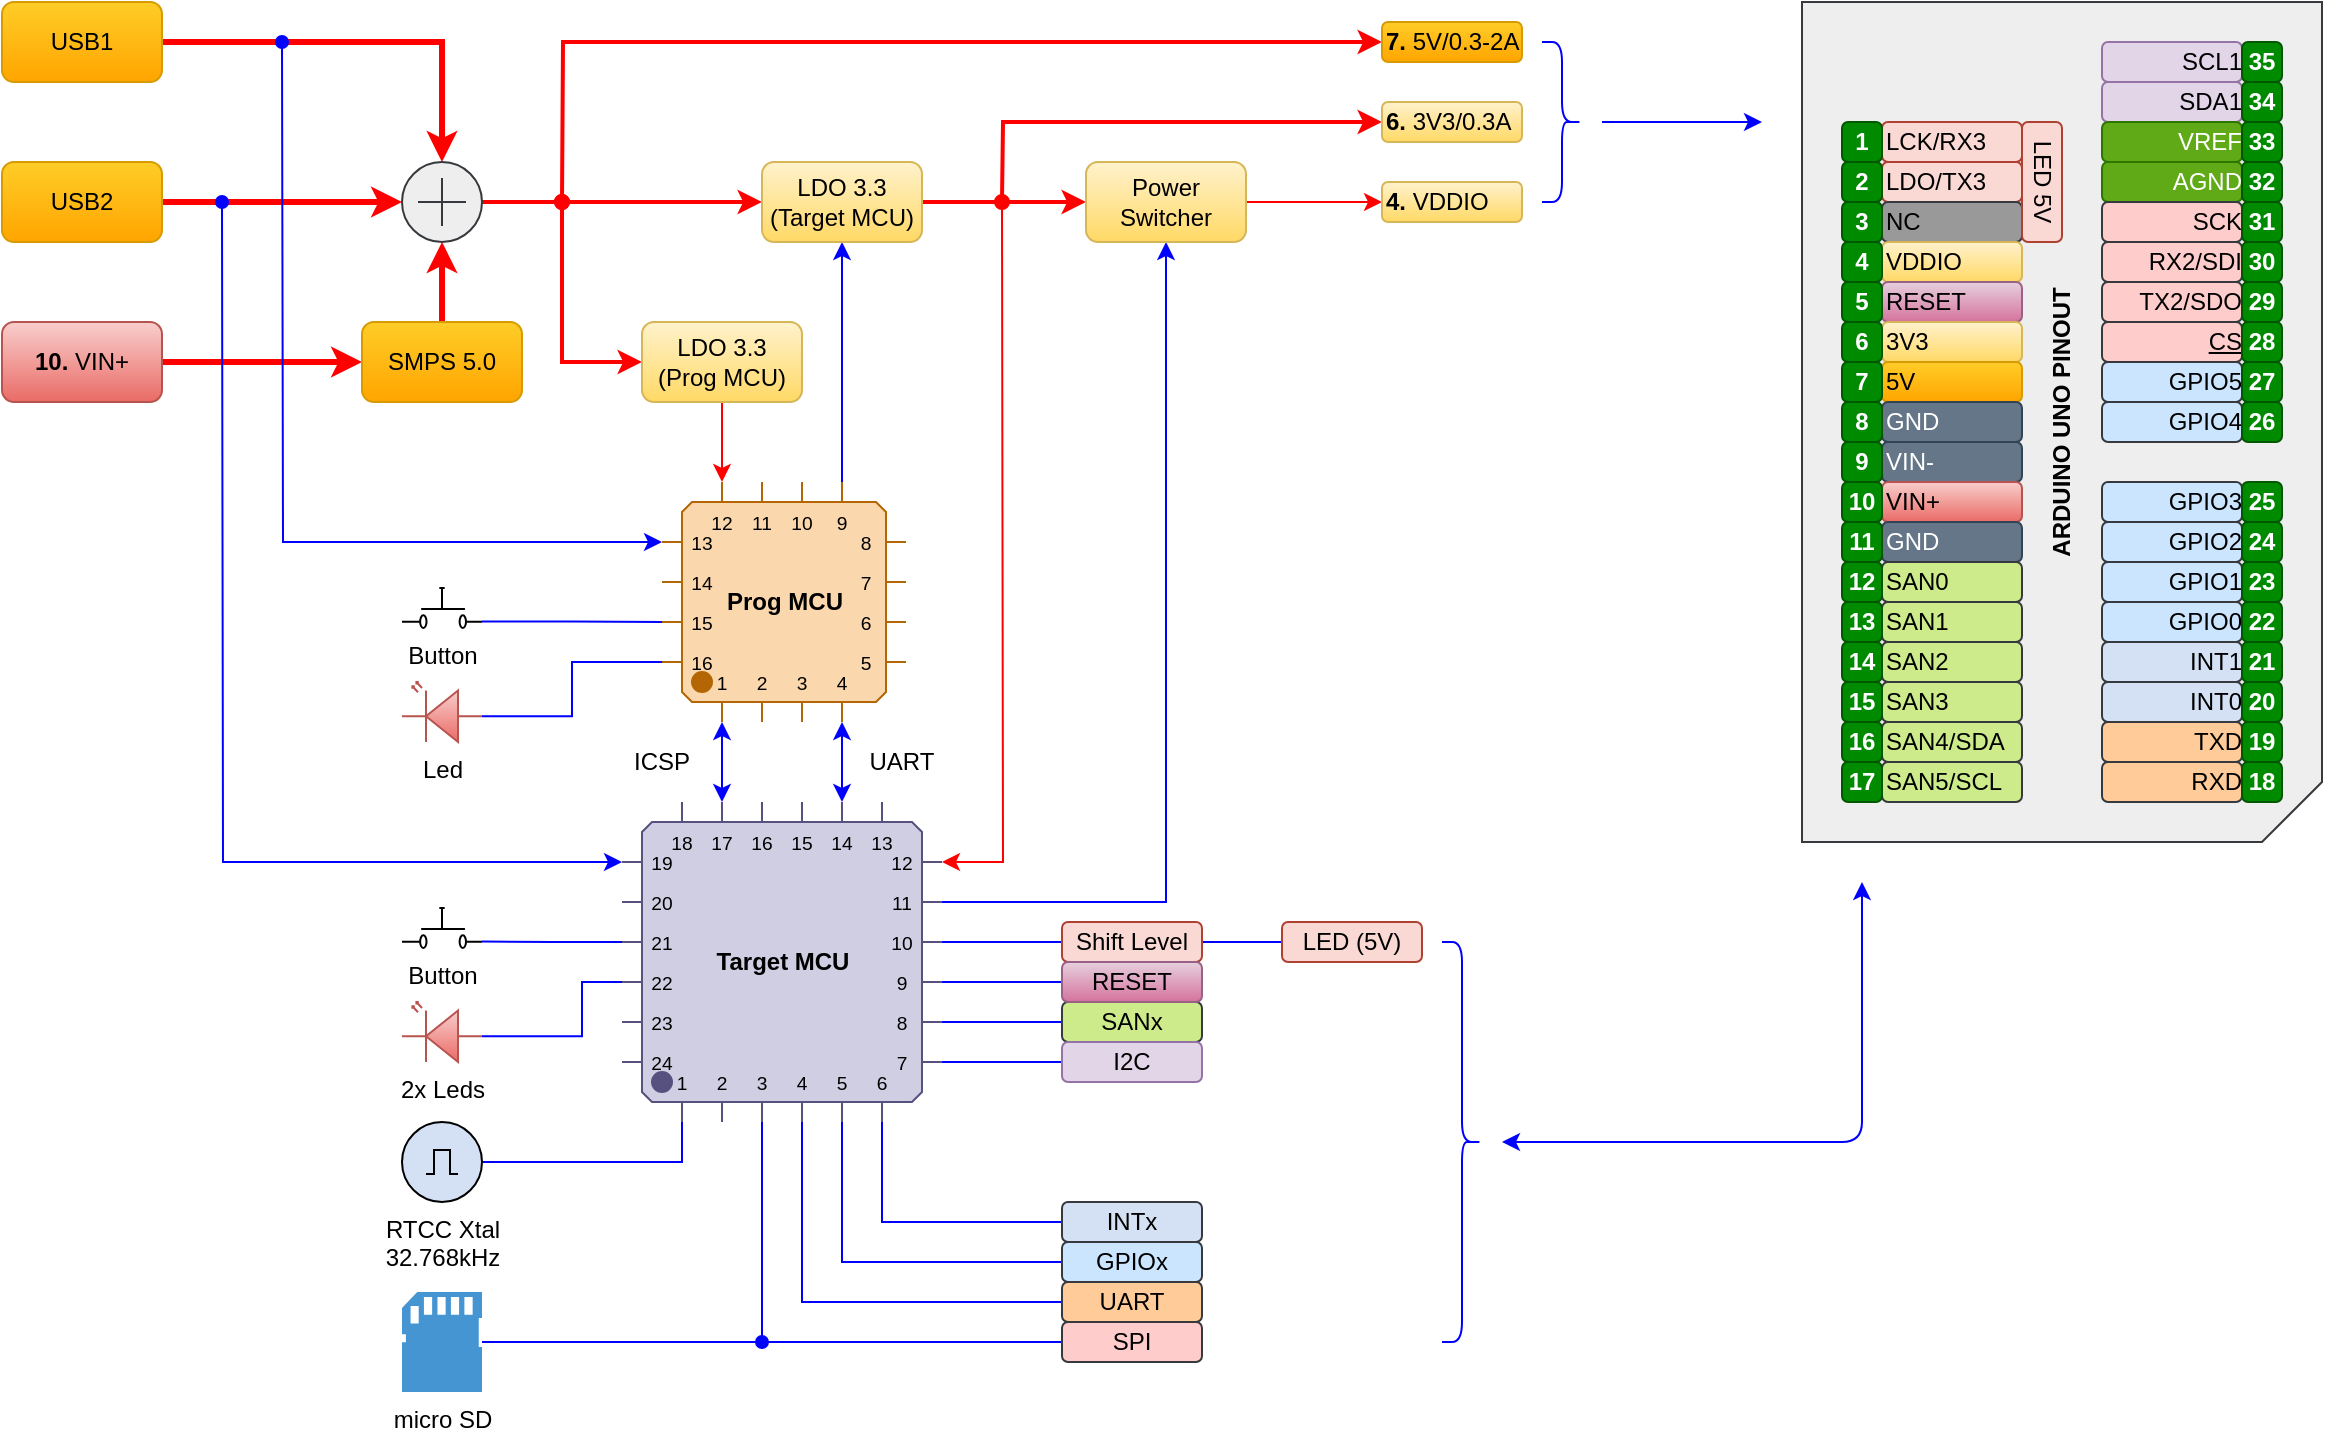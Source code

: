 <mxfile version="14.6.13" type="device" pages="2"><diagram id="2Iv0Z2EH9OQId20Z0M9B" name="Diagram"><mxGraphModel dx="723" dy="458" grid="1" gridSize="10" guides="1" tooltips="1" connect="1" arrows="1" fold="1" page="1" pageScale="1" pageWidth="1169" pageHeight="827" math="0" shadow="0"><root><mxCell id="0"/><mxCell id="1" parent="0"/><mxCell id="NJ8qj5xigcKMYRy7CbE7-6" style="edgeStyle=orthogonalEdgeStyle;rounded=0;orthogonalLoop=1;jettySize=auto;html=1;entryX=0.5;entryY=0;entryDx=0;entryDy=0;entryPerimeter=0;fontColor=#FF0000;strokeColor=#FF0000;strokeWidth=3;" parent="1" source="NJ8qj5xigcKMYRy7CbE7-1" target="NJ8qj5xigcKMYRy7CbE7-5" edge="1"><mxGeometry relative="1" as="geometry"/></mxCell><mxCell id="NJ8qj5xigcKMYRy7CbE7-1" value="USB1" style="rounded=1;whiteSpace=wrap;html=1;fillColor=#ffcd28;strokeColor=#d79b00;gradientColor=#ffa500;" parent="1" vertex="1"><mxGeometry y="40" width="80" height="40" as="geometry"/></mxCell><mxCell id="NJ8qj5xigcKMYRy7CbE7-7" style="edgeStyle=orthogonalEdgeStyle;rounded=0;orthogonalLoop=1;jettySize=auto;html=1;entryX=0;entryY=0.5;entryDx=0;entryDy=0;entryPerimeter=0;strokeWidth=3;strokeColor=#FF0000;" parent="1" source="NJ8qj5xigcKMYRy7CbE7-2" target="NJ8qj5xigcKMYRy7CbE7-5" edge="1"><mxGeometry relative="1" as="geometry"/></mxCell><mxCell id="NJ8qj5xigcKMYRy7CbE7-2" value="USB2" style="rounded=1;whiteSpace=wrap;html=1;fillColor=#ffcd28;strokeColor=#d79b00;gradientColor=#ffa500;" parent="1" vertex="1"><mxGeometry y="120" width="80" height="40" as="geometry"/></mxCell><mxCell id="JZY8hKUl0VusrSIpTZLj-40" style="edgeStyle=orthogonalEdgeStyle;rounded=0;orthogonalLoop=1;jettySize=auto;html=1;entryX=0;entryY=0.5;entryDx=0;entryDy=0;fontColor=#000000;strokeWidth=3;strokeColor=#FF0000;" parent="1" source="NJ8qj5xigcKMYRy7CbE7-4" target="JZY8hKUl0VusrSIpTZLj-39" edge="1"><mxGeometry relative="1" as="geometry"/></mxCell><mxCell id="NJ8qj5xigcKMYRy7CbE7-4" value="&lt;b&gt;10. &lt;/b&gt;VIN+" style="rounded=1;whiteSpace=wrap;html=1;fillColor=#f8cecc;strokeColor=#b85450;gradientColor=#ea6b66;" parent="1" vertex="1"><mxGeometry y="200" width="80" height="40" as="geometry"/></mxCell><mxCell id="NJ8qj5xigcKMYRy7CbE7-10" style="edgeStyle=orthogonalEdgeStyle;rounded=0;orthogonalLoop=1;jettySize=auto;html=1;entryX=0;entryY=0.5;entryDx=0;entryDy=0;strokeWidth=2;strokeColor=#FF0000;" parent="1" source="NJ8qj5xigcKMYRy7CbE7-5" target="NJ8qj5xigcKMYRy7CbE7-9" edge="1"><mxGeometry relative="1" as="geometry"/></mxCell><mxCell id="NJ8qj5xigcKMYRy7CbE7-5" value="" style="verticalLabelPosition=bottom;shadow=0;dashed=0;align=center;html=1;verticalAlign=top;shape=mxgraph.electrical.abstract.summation_point;fillColor=#eeeeee;strokeColor=#36393d;" parent="1" vertex="1"><mxGeometry x="200" y="120" width="40" height="40" as="geometry"/></mxCell><mxCell id="JZY8hKUl0VusrSIpTZLj-52" style="edgeStyle=orthogonalEdgeStyle;rounded=0;orthogonalLoop=1;jettySize=auto;html=1;entryX=0;entryY=0;entryDx=30;entryDy=0;entryPerimeter=0;fontColor=#000000;startArrow=none;startFill=0;endArrow=classic;endFill=1;strokeColor=#FF0000;strokeWidth=1;" parent="1" source="NJ8qj5xigcKMYRy7CbE7-9" target="NJ8qj5xigcKMYRy7CbE7-17" edge="1"><mxGeometry relative="1" as="geometry"/></mxCell><mxCell id="NJ8qj5xigcKMYRy7CbE7-9" value="LDO 3.3&lt;br&gt;(Prog MCU)" style="rounded=1;whiteSpace=wrap;html=1;fillColor=#fff2cc;strokeColor=#d6b656;gradientColor=#ffd966;" parent="1" vertex="1"><mxGeometry x="320" y="200" width="80" height="40" as="geometry"/></mxCell><mxCell id="JZY8hKUl0VusrSIpTZLj-53" style="edgeStyle=orthogonalEdgeStyle;rounded=0;orthogonalLoop=1;jettySize=auto;html=1;exitX=0;exitY=0;exitDx=90;exitDy=0;exitPerimeter=0;entryX=0.5;entryY=1;entryDx=0;entryDy=0;fontColor=#000000;startArrow=none;startFill=0;endArrow=classic;endFill=1;strokeWidth=1;strokeColor=#0000FF;" parent="1" source="NJ8qj5xigcKMYRy7CbE7-17" target="JZY8hKUl0VusrSIpTZLj-42" edge="1"><mxGeometry relative="1" as="geometry"/></mxCell><mxCell id="JZY8hKUl0VusrSIpTZLj-55" style="edgeStyle=orthogonalEdgeStyle;rounded=0;orthogonalLoop=1;jettySize=auto;html=1;exitX=0;exitY=0;exitDx=0;exitDy=30;exitPerimeter=0;fontColor=#000000;startArrow=classic;startFill=1;endArrow=oval;endFill=1;strokeWidth=1;strokeColor=#0000FF;" parent="1" source="NJ8qj5xigcKMYRy7CbE7-17" edge="1"><mxGeometry relative="1" as="geometry"><mxPoint x="140" y="60" as="targetPoint"/></mxGeometry></mxCell><mxCell id="NJ8qj5xigcKMYRy7CbE7-17" value="Prog MCU" style="shadow=0;dashed=0;align=center;html=1;strokeWidth=1;shape=mxgraph.electrical.logic_gates.qfp_ic;labelNames=a,b,c,d,e,f,g,h,i,j,k,l,m,n,o,p,q,r,s,t,u,v,w,x,y,z,a1,b1,c1,d1,e1,f1,g1,h1,i1,j1,k1,l1,m1,n1;fillColor=#fad7ac;strokeColor=#b46504;fontStyle=1" parent="1" vertex="1"><mxGeometry x="330" y="280" width="122" height="120" as="geometry"/></mxCell><mxCell id="JZY8hKUl0VusrSIpTZLj-56" style="edgeStyle=orthogonalEdgeStyle;rounded=0;orthogonalLoop=1;jettySize=auto;html=1;exitX=0;exitY=0;exitDx=0;exitDy=30;exitPerimeter=0;fontColor=#000000;startArrow=classic;startFill=1;endArrow=oval;endFill=1;strokeWidth=1;strokeColor=#0000FF;" parent="1" source="NJ8qj5xigcKMYRy7CbE7-18" edge="1"><mxGeometry relative="1" as="geometry"><mxPoint x="110" y="140" as="targetPoint"/></mxGeometry></mxCell><mxCell id="JZY8hKUl0VusrSIpTZLj-58" style="edgeStyle=orthogonalEdgeStyle;rounded=0;orthogonalLoop=1;jettySize=auto;html=1;exitX=0;exitY=0;exitDx=50;exitDy=0;exitPerimeter=0;entryX=0;entryY=1;entryDx=30;entryDy=0;entryPerimeter=0;fontColor=#000000;startArrow=classic;startFill=1;endArrow=classic;endFill=1;strokeWidth=1;strokeColor=#0000FF;" parent="1" source="NJ8qj5xigcKMYRy7CbE7-18" target="NJ8qj5xigcKMYRy7CbE7-17" edge="1"><mxGeometry relative="1" as="geometry"/></mxCell><mxCell id="JZY8hKUl0VusrSIpTZLj-59" style="edgeStyle=orthogonalEdgeStyle;rounded=0;orthogonalLoop=1;jettySize=auto;html=1;exitX=0;exitY=0;exitDx=110;exitDy=0;exitPerimeter=0;entryX=0;entryY=1;entryDx=90;entryDy=0;entryPerimeter=0;fontColor=#000000;startArrow=classic;startFill=1;endArrow=classic;endFill=1;strokeWidth=1;strokeColor=#0000FF;" parent="1" source="NJ8qj5xigcKMYRy7CbE7-18" target="NJ8qj5xigcKMYRy7CbE7-17" edge="1"><mxGeometry relative="1" as="geometry"/></mxCell><mxCell id="JZY8hKUl0VusrSIpTZLj-62" style="edgeStyle=orthogonalEdgeStyle;rounded=0;orthogonalLoop=1;jettySize=auto;html=1;exitX=1;exitY=0;exitDx=0;exitDy=30;exitPerimeter=0;fontColor=#000000;startArrow=classic;startFill=1;endArrow=none;endFill=0;strokeWidth=1;strokeColor=#FF0000;" parent="1" source="NJ8qj5xigcKMYRy7CbE7-18" edge="1"><mxGeometry relative="1" as="geometry"><mxPoint x="500" y="141.429" as="targetPoint"/></mxGeometry></mxCell><mxCell id="JZY8hKUl0VusrSIpTZLj-63" style="edgeStyle=orthogonalEdgeStyle;rounded=0;orthogonalLoop=1;jettySize=auto;html=1;exitX=1;exitY=0;exitDx=0;exitDy=50;exitPerimeter=0;entryX=0.5;entryY=1;entryDx=0;entryDy=0;fontColor=#000000;startArrow=none;startFill=0;endArrow=classic;endFill=1;strokeWidth=1;strokeColor=#0000FF;" parent="1" source="NJ8qj5xigcKMYRy7CbE7-18" target="JZY8hKUl0VusrSIpTZLj-44" edge="1"><mxGeometry relative="1" as="geometry"/></mxCell><mxCell id="JZY8hKUl0VusrSIpTZLj-70" style="edgeStyle=orthogonalEdgeStyle;rounded=0;orthogonalLoop=1;jettySize=auto;html=1;exitX=0;exitY=0;exitDx=0;exitDy=90;exitPerimeter=0;entryX=0;entryY=0.57;entryDx=0;entryDy=0;entryPerimeter=0;fontColor=#000000;startArrow=none;startFill=0;endArrow=none;endFill=0;strokeColor=#0000FF;strokeWidth=1;" parent="1" source="NJ8qj5xigcKMYRy7CbE7-18" target="JZY8hKUl0VusrSIpTZLj-68" edge="1"><mxGeometry relative="1" as="geometry"><Array as="points"><mxPoint x="290" y="530"/><mxPoint x="290" y="557"/></Array></mxGeometry></mxCell><mxCell id="JZY8hKUl0VusrSIpTZLj-71" style="edgeStyle=orthogonalEdgeStyle;rounded=0;orthogonalLoop=1;jettySize=auto;html=1;exitX=0;exitY=0;exitDx=0;exitDy=70;exitPerimeter=0;entryX=1;entryY=0.84;entryDx=0;entryDy=0;entryPerimeter=0;fontColor=#000000;startArrow=none;startFill=0;endArrow=none;endFill=0;strokeColor=#0000FF;strokeWidth=1;" parent="1" source="NJ8qj5xigcKMYRy7CbE7-18" target="JZY8hKUl0VusrSIpTZLj-67" edge="1"><mxGeometry relative="1" as="geometry"/></mxCell><mxCell id="JZY8hKUl0VusrSIpTZLj-76" style="edgeStyle=orthogonalEdgeStyle;rounded=0;orthogonalLoop=1;jettySize=auto;html=1;exitX=0;exitY=1;exitDx=30;exitDy=0;exitPerimeter=0;entryX=1;entryY=0.5;entryDx=0;entryDy=0;entryPerimeter=0;fontSize=12;fontColor=#000000;startArrow=none;startFill=0;endArrow=none;endFill=0;strokeColor=#0000FF;strokeWidth=1;" parent="1" source="NJ8qj5xigcKMYRy7CbE7-18" target="JZY8hKUl0VusrSIpTZLj-75" edge="1"><mxGeometry relative="1" as="geometry"/></mxCell><mxCell id="JZY8hKUl0VusrSIpTZLj-89" style="edgeStyle=orthogonalEdgeStyle;rounded=0;orthogonalLoop=1;jettySize=auto;html=1;exitX=1;exitY=0;exitDx=0;exitDy=70;exitPerimeter=0;entryX=0;entryY=0.5;entryDx=0;entryDy=0;fontSize=12;fontColor=#000000;startArrow=none;startFill=0;endArrow=none;endFill=0;strokeColor=#0000FF;strokeWidth=1;" parent="1" source="NJ8qj5xigcKMYRy7CbE7-18" target="JZY8hKUl0VusrSIpTZLj-81" edge="1"><mxGeometry relative="1" as="geometry"/></mxCell><mxCell id="JZY8hKUl0VusrSIpTZLj-90" style="edgeStyle=orthogonalEdgeStyle;rounded=0;orthogonalLoop=1;jettySize=auto;html=1;exitX=1;exitY=0;exitDx=0;exitDy=90;exitPerimeter=0;entryX=0;entryY=0.5;entryDx=0;entryDy=0;fontSize=12;fontColor=#000000;startArrow=none;startFill=0;endArrow=none;endFill=0;strokeColor=#0000FF;strokeWidth=1;" parent="1" source="NJ8qj5xigcKMYRy7CbE7-18" target="JZY8hKUl0VusrSIpTZLj-82" edge="1"><mxGeometry relative="1" as="geometry"/></mxCell><mxCell id="JZY8hKUl0VusrSIpTZLj-91" style="edgeStyle=orthogonalEdgeStyle;rounded=0;orthogonalLoop=1;jettySize=auto;html=1;exitX=1;exitY=0;exitDx=0;exitDy=110;exitPerimeter=0;entryX=0;entryY=0.5;entryDx=0;entryDy=0;fontSize=12;fontColor=#000000;startArrow=none;startFill=0;endArrow=none;endFill=0;strokeColor=#0000FF;strokeWidth=1;" parent="1" source="NJ8qj5xigcKMYRy7CbE7-18" target="JZY8hKUl0VusrSIpTZLj-78" edge="1"><mxGeometry relative="1" as="geometry"/></mxCell><mxCell id="JZY8hKUl0VusrSIpTZLj-92" style="edgeStyle=orthogonalEdgeStyle;rounded=0;orthogonalLoop=1;jettySize=auto;html=1;exitX=1;exitY=0;exitDx=0;exitDy=130;exitPerimeter=0;entryX=0;entryY=0.5;entryDx=0;entryDy=0;fontSize=12;fontColor=#000000;startArrow=none;startFill=0;endArrow=none;endFill=0;strokeColor=#0000FF;strokeWidth=1;" parent="1" source="NJ8qj5xigcKMYRy7CbE7-18" target="JZY8hKUl0VusrSIpTZLj-86" edge="1"><mxGeometry relative="1" as="geometry"/></mxCell><mxCell id="JZY8hKUl0VusrSIpTZLj-94" style="edgeStyle=orthogonalEdgeStyle;rounded=0;orthogonalLoop=1;jettySize=auto;html=1;exitX=0;exitY=1;exitDx=110;exitDy=0;exitPerimeter=0;entryX=0;entryY=0.5;entryDx=0;entryDy=0;fontSize=12;fontColor=#000000;startArrow=none;startFill=0;endArrow=none;endFill=0;strokeColor=#0000FF;strokeWidth=1;" parent="1" source="NJ8qj5xigcKMYRy7CbE7-18" target="JZY8hKUl0VusrSIpTZLj-83" edge="1"><mxGeometry relative="1" as="geometry"/></mxCell><mxCell id="JZY8hKUl0VusrSIpTZLj-95" style="edgeStyle=orthogonalEdgeStyle;rounded=0;orthogonalLoop=1;jettySize=auto;html=1;exitX=0;exitY=1;exitDx=90;exitDy=0;exitPerimeter=0;entryX=0;entryY=0.5;entryDx=0;entryDy=0;fontSize=12;fontColor=#000000;startArrow=none;startFill=0;endArrow=none;endFill=0;strokeColor=#0000FF;strokeWidth=1;" parent="1" source="NJ8qj5xigcKMYRy7CbE7-18" target="JZY8hKUl0VusrSIpTZLj-85" edge="1"><mxGeometry relative="1" as="geometry"/></mxCell><mxCell id="JZY8hKUl0VusrSIpTZLj-101" style="edgeStyle=orthogonalEdgeStyle;rounded=0;orthogonalLoop=1;jettySize=auto;html=1;exitX=0;exitY=1;exitDx=130;exitDy=0;exitPerimeter=0;entryX=0;entryY=0.5;entryDx=0;entryDy=0;fontSize=12;fontColor=#000000;startArrow=none;startFill=0;endArrow=none;endFill=0;strokeColor=#0000FF;strokeWidth=1;" parent="1" source="NJ8qj5xigcKMYRy7CbE7-18" target="JZY8hKUl0VusrSIpTZLj-84" edge="1"><mxGeometry relative="1" as="geometry"/></mxCell><mxCell id="NJ8qj5xigcKMYRy7CbE7-18" value="Target MCU" style="shadow=0;dashed=0;align=center;html=1;strokeWidth=1;shape=mxgraph.electrical.logic_gates.qfp_ic;labelNames=a,b,c,d,e,f,g,h,i,j,k,l,m,n,o,p,q,r,s,t,u,v,w,x,y,z,a1,b1,c1,d1,e1,f1,g1,h1,i1,j1,k1,l1,m1,n1;fillColor=#d0cee2;strokeColor=#56517e;fontStyle=1" parent="1" vertex="1"><mxGeometry x="310" y="440" width="160" height="160" as="geometry"/></mxCell><mxCell id="JZY8hKUl0VusrSIpTZLj-65" style="edgeStyle=orthogonalEdgeStyle;rounded=0;orthogonalLoop=1;jettySize=auto;html=1;exitX=1;exitY=0.84;exitDx=0;exitDy=0;exitPerimeter=0;entryX=0;entryY=0;entryDx=0;entryDy=70;entryPerimeter=0;fontColor=#000000;startArrow=none;startFill=0;endArrow=none;endFill=0;strokeWidth=1;strokeColor=#0000FF;" parent="1" source="NJ8qj5xigcKMYRy7CbE7-30" target="NJ8qj5xigcKMYRy7CbE7-17" edge="1"><mxGeometry relative="1" as="geometry"/></mxCell><mxCell id="NJ8qj5xigcKMYRy7CbE7-30" value="Button" style="pointerEvents=1;verticalLabelPosition=bottom;shadow=0;dashed=0;align=center;html=1;verticalAlign=top;shape=mxgraph.electrical.electro-mechanical.push_switch_no;" parent="1" vertex="1"><mxGeometry x="200" y="333" width="40" height="20" as="geometry"/></mxCell><mxCell id="JZY8hKUl0VusrSIpTZLj-66" style="edgeStyle=orthogonalEdgeStyle;rounded=0;orthogonalLoop=1;jettySize=auto;html=1;exitX=0;exitY=0.57;exitDx=0;exitDy=0;exitPerimeter=0;entryX=0;entryY=0;entryDx=0;entryDy=90;entryPerimeter=0;fontColor=#000000;startArrow=none;startFill=0;endArrow=none;endFill=0;strokeColor=#0000FF;strokeWidth=1;" parent="1" source="NJ8qj5xigcKMYRy7CbE7-32" target="NJ8qj5xigcKMYRy7CbE7-17" edge="1"><mxGeometry relative="1" as="geometry"/></mxCell><mxCell id="NJ8qj5xigcKMYRy7CbE7-32" value="Led" style="verticalLabelPosition=bottom;shadow=0;dashed=0;align=center;html=1;verticalAlign=top;shape=mxgraph.electrical.opto_electronics.led_2;pointerEvents=1;gradientColor=#ea6b66;fillColor=#f8cecc;strokeColor=#b85450;flipH=1;" parent="1" vertex="1"><mxGeometry x="200" y="380" width="40" height="30" as="geometry"/></mxCell><mxCell id="JZY8hKUl0VusrSIpTZLj-77" style="edgeStyle=orthogonalEdgeStyle;rounded=0;orthogonalLoop=1;jettySize=auto;html=1;fontSize=12;fontColor=#000000;startArrow=none;startFill=0;endArrow=oval;endFill=1;strokeColor=#0000FF;strokeWidth=1;" parent="1" source="JZY8hKUl0VusrSIpTZLj-1" edge="1"><mxGeometry relative="1" as="geometry"><mxPoint x="380" y="710" as="targetPoint"/></mxGeometry></mxCell><mxCell id="JZY8hKUl0VusrSIpTZLj-1" value="micro SD" style="pointerEvents=1;shadow=0;dashed=0;html=1;strokeColor=none;fillColor=#4495D1;labelPosition=center;verticalLabelPosition=bottom;verticalAlign=top;align=center;outlineConnect=0;shape=mxgraph.veeam.sd_card;" parent="1" vertex="1"><mxGeometry x="200" y="685" width="40" height="50" as="geometry"/></mxCell><mxCell id="JZY8hKUl0VusrSIpTZLj-41" style="edgeStyle=orthogonalEdgeStyle;rounded=0;orthogonalLoop=1;jettySize=auto;html=1;entryX=0.5;entryY=1;entryDx=0;entryDy=0;entryPerimeter=0;fontColor=#000000;strokeWidth=3;strokeColor=#FF0000;" parent="1" source="JZY8hKUl0VusrSIpTZLj-39" target="NJ8qj5xigcKMYRy7CbE7-5" edge="1"><mxGeometry relative="1" as="geometry"/></mxCell><mxCell id="JZY8hKUl0VusrSIpTZLj-39" value="SMPS 5.0" style="rounded=1;whiteSpace=wrap;html=1;fillColor=#ffcd28;strokeColor=#d79b00;gradientColor=#ffa500;" parent="1" vertex="1"><mxGeometry x="180" y="200" width="80" height="40" as="geometry"/></mxCell><mxCell id="JZY8hKUl0VusrSIpTZLj-43" style="edgeStyle=orthogonalEdgeStyle;rounded=0;orthogonalLoop=1;jettySize=auto;html=1;fontColor=#000000;startArrow=oval;startFill=1;strokeWidth=2;strokeColor=#FF0000;" parent="1" target="JZY8hKUl0VusrSIpTZLj-42" edge="1"><mxGeometry relative="1" as="geometry"><mxPoint x="280" y="140" as="sourcePoint"/><Array as="points"><mxPoint x="280" y="140"/></Array></mxGeometry></mxCell><mxCell id="JZY8hKUl0VusrSIpTZLj-45" style="edgeStyle=orthogonalEdgeStyle;rounded=0;orthogonalLoop=1;jettySize=auto;html=1;entryX=0;entryY=0.5;entryDx=0;entryDy=0;fontColor=#000000;strokeWidth=2;strokeColor=#FF0000;" parent="1" source="JZY8hKUl0VusrSIpTZLj-42" target="JZY8hKUl0VusrSIpTZLj-44" edge="1"><mxGeometry relative="1" as="geometry"/></mxCell><mxCell id="JZY8hKUl0VusrSIpTZLj-42" value="LDO 3.3&lt;br&gt;(Target MCU)" style="rounded=1;whiteSpace=wrap;html=1;fillColor=#fff2cc;strokeColor=#d6b656;gradientColor=#ffd966;" parent="1" vertex="1"><mxGeometry x="380" y="120" width="80" height="40" as="geometry"/></mxCell><mxCell id="JZY8hKUl0VusrSIpTZLj-47" style="edgeStyle=orthogonalEdgeStyle;rounded=0;orthogonalLoop=1;jettySize=auto;html=1;entryX=0;entryY=0.5;entryDx=0;entryDy=0;fontColor=#000000;strokeColor=#FF0000;" parent="1" source="JZY8hKUl0VusrSIpTZLj-44" target="JZY8hKUl0VusrSIpTZLj-46" edge="1"><mxGeometry relative="1" as="geometry"/></mxCell><mxCell id="JZY8hKUl0VusrSIpTZLj-44" value="Power&lt;br&gt;Switcher" style="rounded=1;whiteSpace=wrap;html=1;fillColor=#fff2cc;strokeColor=#d6b656;gradientColor=#ffd966;" parent="1" vertex="1"><mxGeometry x="542" y="120" width="80" height="40" as="geometry"/></mxCell><mxCell id="JZY8hKUl0VusrSIpTZLj-46" value="&lt;b&gt;4. &lt;/b&gt;VDDIO" style="rounded=1;whiteSpace=wrap;html=1;textDirection=ltr;align=left;fillColor=#fff2cc;strokeColor=#d6b656;gradientColor=#ffd966;" parent="1" vertex="1"><mxGeometry x="690" y="130" width="70" height="20" as="geometry"/></mxCell><mxCell id="JZY8hKUl0VusrSIpTZLj-49" style="edgeStyle=orthogonalEdgeStyle;rounded=0;orthogonalLoop=1;jettySize=auto;html=1;fontColor=#000000;endArrow=oval;endFill=1;startArrow=classic;startFill=1;strokeWidth=2;strokeColor=#FF0000;" parent="1" source="JZY8hKUl0VusrSIpTZLj-48" edge="1"><mxGeometry relative="1" as="geometry"><mxPoint x="500" y="140" as="targetPoint"/></mxGeometry></mxCell><mxCell id="JZY8hKUl0VusrSIpTZLj-48" value="&lt;b&gt;6. &lt;/b&gt;3V3/0.3A" style="rounded=1;whiteSpace=wrap;html=1;textDirection=ltr;align=left;fillColor=#fff2cc;strokeColor=#d6b656;gradientColor=#ffd966;" parent="1" vertex="1"><mxGeometry x="690" y="90" width="70" height="20" as="geometry"/></mxCell><mxCell id="JZY8hKUl0VusrSIpTZLj-51" style="edgeStyle=orthogonalEdgeStyle;rounded=0;orthogonalLoop=1;jettySize=auto;html=1;fontColor=#000000;endArrow=oval;endFill=1;startArrow=classic;startFill=1;strokeWidth=2;strokeColor=#FF0000;" parent="1" source="JZY8hKUl0VusrSIpTZLj-50" edge="1"><mxGeometry relative="1" as="geometry"><mxPoint x="280" y="140" as="targetPoint"/></mxGeometry></mxCell><mxCell id="JZY8hKUl0VusrSIpTZLj-50" value="&lt;b&gt;7. &lt;/b&gt;5V/0.3-2A" style="rounded=1;whiteSpace=wrap;html=1;textDirection=ltr;align=left;fillColor=#ffcd28;strokeColor=#d79b00;gradientColor=#ffa500;" parent="1" vertex="1"><mxGeometry x="690" y="50" width="70" height="20" as="geometry"/></mxCell><mxCell id="JZY8hKUl0VusrSIpTZLj-67" value="Button" style="pointerEvents=1;verticalLabelPosition=bottom;shadow=0;dashed=0;align=center;html=1;verticalAlign=top;shape=mxgraph.electrical.electro-mechanical.push_switch_no;" parent="1" vertex="1"><mxGeometry x="200" y="493" width="40" height="20" as="geometry"/></mxCell><mxCell id="JZY8hKUl0VusrSIpTZLj-68" value="2x Leds" style="verticalLabelPosition=bottom;shadow=0;dashed=0;align=center;html=1;verticalAlign=top;shape=mxgraph.electrical.opto_electronics.led_2;pointerEvents=1;gradientColor=#ea6b66;fillColor=#f8cecc;strokeColor=#b85450;flipH=1;" parent="1" vertex="1"><mxGeometry x="200" y="540" width="40" height="30" as="geometry"/></mxCell><mxCell id="JZY8hKUl0VusrSIpTZLj-72" value="ICSP" style="text;html=1;strokeColor=none;fillColor=none;align=center;verticalAlign=middle;whiteSpace=wrap;rounded=0;fontColor=#000000;" parent="1" vertex="1"><mxGeometry x="310" y="410" width="40" height="20" as="geometry"/></mxCell><mxCell id="JZY8hKUl0VusrSIpTZLj-73" value="UART" style="text;html=1;strokeColor=none;fillColor=none;align=center;verticalAlign=middle;whiteSpace=wrap;rounded=0;fontColor=#000000;" parent="1" vertex="1"><mxGeometry x="430" y="410" width="40" height="20" as="geometry"/></mxCell><mxCell id="JZY8hKUl0VusrSIpTZLj-75" value="RTCC Xtal&lt;br&gt;32.768kHz" style="pointerEvents=1;verticalLabelPosition=bottom;shadow=0;dashed=0;align=center;html=1;verticalAlign=top;shape=mxgraph.electrical.signal_sources.source;aspect=fixed;points=[[0.5,0,0],[1,0.5,0],[0.5,1,0],[0,0.5,0]];elSignalType=pulse;fontSize=12;fontColor=#000000;strokeWidth=1;fillColor=#D4E1F5;" parent="1" vertex="1"><mxGeometry x="200" y="600" width="40" height="40" as="geometry"/></mxCell><mxCell id="JZY8hKUl0VusrSIpTZLj-38" value="&lt;b&gt;ARDUINO UNO PINOUT&lt;/b&gt;" style="shape=card;whiteSpace=wrap;html=1;fillColor=#eeeeee;align=center;direction=west;horizontal=0;strokeColor=#36393d;" parent="1" vertex="1"><mxGeometry x="900" y="40" width="260" height="420" as="geometry"/></mxCell><mxCell id="NJ8qj5xigcKMYRy7CbE7-34" value="LCK/RX3" style="rounded=1;whiteSpace=wrap;html=1;textDirection=ltr;align=left;fillColor=#fad9d5;strokeColor=#ae4132;" parent="1" vertex="1"><mxGeometry x="940" y="100" width="70" height="20" as="geometry"/></mxCell><mxCell id="NJ8qj5xigcKMYRy7CbE7-35" value="LDO/TX3" style="rounded=1;whiteSpace=wrap;html=1;textDirection=ltr;align=left;fillColor=#fad9d5;strokeColor=#ae4132;" parent="1" vertex="1"><mxGeometry x="940" y="120" width="70" height="20" as="geometry"/></mxCell><mxCell id="NJ8qj5xigcKMYRy7CbE7-36" value="NC" style="rounded=1;whiteSpace=wrap;html=1;textDirection=ltr;align=left;strokeColor=#36393d;fillColor=#999999;" parent="1" vertex="1"><mxGeometry x="940" y="140" width="70" height="20" as="geometry"/></mxCell><mxCell id="NJ8qj5xigcKMYRy7CbE7-37" value="VDDIO" style="rounded=1;whiteSpace=wrap;html=1;textDirection=ltr;align=left;fillColor=#fff2cc;strokeColor=#d6b656;gradientColor=#ffd966;" parent="1" vertex="1"><mxGeometry x="940" y="160" width="70" height="20" as="geometry"/></mxCell><mxCell id="NJ8qj5xigcKMYRy7CbE7-38" value="RESET" style="rounded=1;whiteSpace=wrap;html=1;textDirection=ltr;align=left;gradientColor=#d5739d;fillColor=#e6d0de;strokeColor=#996185;" parent="1" vertex="1"><mxGeometry x="940" y="180" width="70" height="20" as="geometry"/></mxCell><mxCell id="NJ8qj5xigcKMYRy7CbE7-39" value="3V3" style="rounded=1;whiteSpace=wrap;html=1;textDirection=ltr;align=left;fillColor=#fff2cc;strokeColor=#d6b656;gradientColor=#ffd966;" parent="1" vertex="1"><mxGeometry x="940" y="200" width="70" height="20" as="geometry"/></mxCell><mxCell id="NJ8qj5xigcKMYRy7CbE7-40" value="5V" style="rounded=1;whiteSpace=wrap;html=1;textDirection=ltr;align=left;fillColor=#ffcd28;strokeColor=#d79b00;gradientColor=#ffa500;" parent="1" vertex="1"><mxGeometry x="940" y="220" width="70" height="20" as="geometry"/></mxCell><mxCell id="NJ8qj5xigcKMYRy7CbE7-41" value="GND" style="rounded=1;whiteSpace=wrap;html=1;textDirection=ltr;align=left;fillColor=#647687;strokeColor=#314354;fontColor=#ffffff;" parent="1" vertex="1"><mxGeometry x="940" y="240" width="70" height="20" as="geometry"/></mxCell><mxCell id="NJ8qj5xigcKMYRy7CbE7-42" value="VIN-" style="rounded=1;whiteSpace=wrap;html=1;textDirection=ltr;align=left;fillColor=#647687;strokeColor=#314354;fontColor=#ffffff;" parent="1" vertex="1"><mxGeometry x="940" y="260" width="70" height="20" as="geometry"/></mxCell><mxCell id="NJ8qj5xigcKMYRy7CbE7-43" value="VIN+" style="rounded=1;whiteSpace=wrap;html=1;textDirection=ltr;align=left;fillColor=#f8cecc;strokeColor=#b85450;gradientColor=#ea6b66;" parent="1" vertex="1"><mxGeometry x="940" y="280" width="70" height="20" as="geometry"/></mxCell><mxCell id="NJ8qj5xigcKMYRy7CbE7-44" value="GND" style="rounded=1;whiteSpace=wrap;html=1;textDirection=ltr;align=left;fillColor=#647687;strokeColor=#314354;fontColor=#ffffff;" parent="1" vertex="1"><mxGeometry x="940" y="300" width="70" height="20" as="geometry"/></mxCell><mxCell id="NJ8qj5xigcKMYRy7CbE7-45" value="SAN0" style="rounded=1;whiteSpace=wrap;html=1;textDirection=ltr;align=left;fillColor=#cdeb8b;strokeColor=#36393d;" parent="1" vertex="1"><mxGeometry x="940" y="320" width="70" height="20" as="geometry"/></mxCell><mxCell id="NJ8qj5xigcKMYRy7CbE7-46" value="SAN1" style="rounded=1;whiteSpace=wrap;html=1;textDirection=ltr;align=left;fillColor=#cdeb8b;strokeColor=#36393d;" parent="1" vertex="1"><mxGeometry x="940" y="340" width="70" height="20" as="geometry"/></mxCell><mxCell id="NJ8qj5xigcKMYRy7CbE7-47" value="SAN2" style="rounded=1;whiteSpace=wrap;html=1;textDirection=ltr;align=left;fillColor=#cdeb8b;strokeColor=#36393d;" parent="1" vertex="1"><mxGeometry x="940" y="360" width="70" height="20" as="geometry"/></mxCell><mxCell id="NJ8qj5xigcKMYRy7CbE7-48" value="SAN3" style="rounded=1;whiteSpace=wrap;html=1;textDirection=ltr;align=left;fillColor=#cdeb8b;strokeColor=#36393d;" parent="1" vertex="1"><mxGeometry x="940" y="380" width="70" height="20" as="geometry"/></mxCell><mxCell id="NJ8qj5xigcKMYRy7CbE7-49" value="&lt;font&gt;SAN4&lt;/font&gt;/SDA" style="rounded=1;whiteSpace=wrap;html=1;align=left;fillColor=#cdeb8b;strokeColor=#36393d;" parent="1" vertex="1"><mxGeometry x="940" y="400" width="70" height="20" as="geometry"/></mxCell><mxCell id="NJ8qj5xigcKMYRy7CbE7-50" value="&lt;font&gt;SAN5&lt;/font&gt;/SCL" style="rounded=1;whiteSpace=wrap;html=1;textDirection=ltr;align=left;fillColor=#cdeb8b;strokeColor=#36393d;" parent="1" vertex="1"><mxGeometry x="940" y="420" width="70" height="20" as="geometry"/></mxCell><mxCell id="NJ8qj5xigcKMYRy7CbE7-51" value="GPIO3" style="rounded=1;whiteSpace=wrap;html=1;align=left;textDirection=rtl;fillColor=#cce5ff;strokeColor=#36393d;" parent="1" vertex="1"><mxGeometry x="1050" y="280" width="70" height="20" as="geometry"/></mxCell><mxCell id="NJ8qj5xigcKMYRy7CbE7-52" value="GPIO2" style="rounded=1;whiteSpace=wrap;html=1;align=left;textDirection=rtl;fillColor=#cce5ff;strokeColor=#36393d;" parent="1" vertex="1"><mxGeometry x="1050" y="300" width="70" height="20" as="geometry"/></mxCell><mxCell id="NJ8qj5xigcKMYRy7CbE7-53" value="GPIO1" style="rounded=1;whiteSpace=wrap;html=1;align=left;textDirection=rtl;fillColor=#cce5ff;strokeColor=#36393d;" parent="1" vertex="1"><mxGeometry x="1050" y="320" width="70" height="20" as="geometry"/></mxCell><mxCell id="NJ8qj5xigcKMYRy7CbE7-54" value="&lt;span&gt;GPIO0&lt;/span&gt;" style="rounded=1;whiteSpace=wrap;html=1;align=left;textDirection=rtl;fillColor=#cce5ff;strokeColor=#36393d;" parent="1" vertex="1"><mxGeometry x="1050" y="340" width="70" height="20" as="geometry"/></mxCell><mxCell id="NJ8qj5xigcKMYRy7CbE7-55" value="INT1" style="rounded=1;whiteSpace=wrap;html=1;align=left;textDirection=rtl;strokeColor=#36393d;fillColor=#D4E1F5;" parent="1" vertex="1"><mxGeometry x="1050" y="360" width="70" height="20" as="geometry"/></mxCell><mxCell id="NJ8qj5xigcKMYRy7CbE7-56" value="INT0" style="rounded=1;whiteSpace=wrap;html=1;align=left;textDirection=rtl;strokeColor=#36393d;fillColor=#D4E1F5;" parent="1" vertex="1"><mxGeometry x="1050" y="380" width="70" height="20" as="geometry"/></mxCell><mxCell id="NJ8qj5xigcKMYRy7CbE7-57" value="TXD" style="rounded=1;whiteSpace=wrap;html=1;align=left;textDirection=rtl;fillColor=#ffcc99;strokeColor=#36393d;" parent="1" vertex="1"><mxGeometry x="1050" y="400" width="70" height="20" as="geometry"/></mxCell><mxCell id="NJ8qj5xigcKMYRy7CbE7-58" value="RXD" style="rounded=1;whiteSpace=wrap;html=1;align=left;textDirection=rtl;fillColor=#ffcc99;strokeColor=#36393d;" parent="1" vertex="1"><mxGeometry x="1050" y="420" width="70" height="20" as="geometry"/></mxCell><mxCell id="NJ8qj5xigcKMYRy7CbE7-59" value="SCL1" style="rounded=1;whiteSpace=wrap;html=1;align=left;textDirection=rtl;fillColor=#e1d5e7;strokeColor=#9673a6;" parent="1" vertex="1"><mxGeometry x="1050" y="60" width="70" height="20" as="geometry"/></mxCell><mxCell id="NJ8qj5xigcKMYRy7CbE7-60" value="SDA1" style="rounded=1;whiteSpace=wrap;html=1;align=left;textDirection=rtl;fillColor=#e1d5e7;strokeColor=#9673a6;" parent="1" vertex="1"><mxGeometry x="1050" y="80" width="70" height="20" as="geometry"/></mxCell><mxCell id="NJ8qj5xigcKMYRy7CbE7-61" value="VREF" style="rounded=1;whiteSpace=wrap;html=1;align=left;textDirection=rtl;fillColor=#60a917;strokeColor=#2D7600;fontColor=#ffffff;" parent="1" vertex="1"><mxGeometry x="1050" y="100" width="70" height="20" as="geometry"/></mxCell><mxCell id="NJ8qj5xigcKMYRy7CbE7-62" value="AGND" style="rounded=1;whiteSpace=wrap;html=1;align=left;textDirection=rtl;fillColor=#60a917;strokeColor=#2D7600;fontColor=#ffffff;" parent="1" vertex="1"><mxGeometry x="1050" y="120" width="70" height="20" as="geometry"/></mxCell><mxCell id="NJ8qj5xigcKMYRy7CbE7-63" value="SCK" style="rounded=1;whiteSpace=wrap;html=1;align=left;textDirection=rtl;fillColor=#ffcccc;strokeColor=#36393d;" parent="1" vertex="1"><mxGeometry x="1050" y="140" width="70" height="20" as="geometry"/></mxCell><mxCell id="NJ8qj5xigcKMYRy7CbE7-64" value="RX2/SDI" style="rounded=1;whiteSpace=wrap;html=1;align=left;textDirection=rtl;fillColor=#ffcccc;strokeColor=#36393d;" parent="1" vertex="1"><mxGeometry x="1050" y="160" width="70" height="20" as="geometry"/></mxCell><mxCell id="NJ8qj5xigcKMYRy7CbE7-65" value="TX2/SDO" style="rounded=1;whiteSpace=wrap;html=1;align=left;textDirection=rtl;fillColor=#ffcccc;strokeColor=#36393d;" parent="1" vertex="1"><mxGeometry x="1050" y="180" width="70" height="20" as="geometry"/></mxCell><mxCell id="NJ8qj5xigcKMYRy7CbE7-66" value="&lt;u&gt;CS&lt;/u&gt;" style="rounded=1;whiteSpace=wrap;html=1;align=left;textDirection=rtl;fillColor=#ffcccc;strokeColor=#36393d;" parent="1" vertex="1"><mxGeometry x="1050" y="200" width="70" height="20" as="geometry"/></mxCell><mxCell id="NJ8qj5xigcKMYRy7CbE7-67" value="GPIO5" style="rounded=1;whiteSpace=wrap;html=1;align=left;textDirection=rtl;fillColor=#cce5ff;strokeColor=#36393d;" parent="1" vertex="1"><mxGeometry x="1050" y="220" width="70" height="20" as="geometry"/></mxCell><mxCell id="NJ8qj5xigcKMYRy7CbE7-68" value="GPIO4" style="rounded=1;whiteSpace=wrap;html=1;align=left;textDirection=rtl;fillColor=#cce5ff;strokeColor=#36393d;" parent="1" vertex="1"><mxGeometry x="1050" y="240" width="70" height="20" as="geometry"/></mxCell><mxCell id="JZY8hKUl0VusrSIpTZLj-2" value="1" style="rounded=1;whiteSpace=wrap;html=1;textDirection=ltr;align=center;fillColor=#008a00;strokeColor=#005700;fontColor=#ffffff;fontStyle=1" parent="1" vertex="1"><mxGeometry x="920" y="100" width="20" height="20" as="geometry"/></mxCell><mxCell id="JZY8hKUl0VusrSIpTZLj-3" value="2" style="rounded=1;whiteSpace=wrap;html=1;textDirection=ltr;align=center;fillColor=#008a00;strokeColor=#005700;fontColor=#ffffff;fontStyle=1" parent="1" vertex="1"><mxGeometry x="920" y="120" width="20" height="20" as="geometry"/></mxCell><mxCell id="JZY8hKUl0VusrSIpTZLj-4" value="3" style="rounded=1;whiteSpace=wrap;html=1;textDirection=ltr;align=center;fillColor=#008a00;strokeColor=#005700;fontColor=#ffffff;fontStyle=1" parent="1" vertex="1"><mxGeometry x="920" y="140" width="20" height="20" as="geometry"/></mxCell><mxCell id="JZY8hKUl0VusrSIpTZLj-5" value="4" style="rounded=1;whiteSpace=wrap;html=1;textDirection=ltr;align=center;fillColor=#008a00;strokeColor=#005700;fontColor=#ffffff;fontStyle=1" parent="1" vertex="1"><mxGeometry x="920" y="160" width="20" height="20" as="geometry"/></mxCell><mxCell id="JZY8hKUl0VusrSIpTZLj-6" value="5" style="rounded=1;whiteSpace=wrap;html=1;textDirection=ltr;align=center;fillColor=#008a00;strokeColor=#005700;fontColor=#ffffff;fontStyle=1" parent="1" vertex="1"><mxGeometry x="920" y="180" width="20" height="20" as="geometry"/></mxCell><mxCell id="JZY8hKUl0VusrSIpTZLj-7" value="6" style="rounded=1;whiteSpace=wrap;html=1;textDirection=ltr;align=center;fillColor=#008a00;strokeColor=#005700;fontColor=#ffffff;fontStyle=1" parent="1" vertex="1"><mxGeometry x="920" y="200" width="20" height="20" as="geometry"/></mxCell><mxCell id="JZY8hKUl0VusrSIpTZLj-8" value="7" style="rounded=1;whiteSpace=wrap;html=1;textDirection=ltr;align=center;fillColor=#008a00;strokeColor=#005700;fontColor=#ffffff;fontStyle=1" parent="1" vertex="1"><mxGeometry x="920" y="220" width="20" height="20" as="geometry"/></mxCell><mxCell id="JZY8hKUl0VusrSIpTZLj-9" value="8" style="rounded=1;whiteSpace=wrap;html=1;textDirection=ltr;align=center;fillColor=#008a00;strokeColor=#005700;fontColor=#ffffff;fontStyle=1" parent="1" vertex="1"><mxGeometry x="920" y="240" width="20" height="20" as="geometry"/></mxCell><mxCell id="JZY8hKUl0VusrSIpTZLj-10" value="9" style="rounded=1;whiteSpace=wrap;html=1;textDirection=ltr;align=center;fillColor=#008a00;strokeColor=#005700;fontColor=#ffffff;fontStyle=1" parent="1" vertex="1"><mxGeometry x="920" y="260" width="20" height="20" as="geometry"/></mxCell><mxCell id="JZY8hKUl0VusrSIpTZLj-11" value="10" style="rounded=1;whiteSpace=wrap;html=1;textDirection=ltr;align=center;fillColor=#008a00;strokeColor=#005700;fontColor=#ffffff;fontStyle=1" parent="1" vertex="1"><mxGeometry x="920" y="280" width="20" height="20" as="geometry"/></mxCell><mxCell id="JZY8hKUl0VusrSIpTZLj-12" value="11" style="rounded=1;whiteSpace=wrap;html=1;textDirection=ltr;align=center;fillColor=#008a00;strokeColor=#005700;fontColor=#ffffff;fontStyle=1" parent="1" vertex="1"><mxGeometry x="920" y="300" width="20" height="20" as="geometry"/></mxCell><mxCell id="JZY8hKUl0VusrSIpTZLj-13" value="12" style="rounded=1;whiteSpace=wrap;html=1;textDirection=ltr;align=center;fillColor=#008a00;strokeColor=#005700;fontColor=#ffffff;fontStyle=1" parent="1" vertex="1"><mxGeometry x="920" y="320" width="20" height="20" as="geometry"/></mxCell><mxCell id="JZY8hKUl0VusrSIpTZLj-14" value="13" style="rounded=1;whiteSpace=wrap;html=1;textDirection=ltr;align=center;fillColor=#008a00;strokeColor=#005700;fontColor=#ffffff;fontStyle=1" parent="1" vertex="1"><mxGeometry x="920" y="340" width="20" height="20" as="geometry"/></mxCell><mxCell id="JZY8hKUl0VusrSIpTZLj-15" value="14" style="rounded=1;whiteSpace=wrap;html=1;textDirection=ltr;align=center;fillColor=#008a00;strokeColor=#005700;fontColor=#ffffff;fontStyle=1" parent="1" vertex="1"><mxGeometry x="920" y="360" width="20" height="20" as="geometry"/></mxCell><mxCell id="JZY8hKUl0VusrSIpTZLj-16" value="15" style="rounded=1;whiteSpace=wrap;html=1;textDirection=ltr;align=center;fillColor=#008a00;strokeColor=#005700;fontColor=#ffffff;fontStyle=1" parent="1" vertex="1"><mxGeometry x="920" y="380" width="20" height="20" as="geometry"/></mxCell><mxCell id="JZY8hKUl0VusrSIpTZLj-17" value="&lt;font&gt;16&lt;/font&gt;" style="rounded=1;whiteSpace=wrap;html=1;align=center;fillColor=#008a00;strokeColor=#005700;fontColor=#ffffff;fontStyle=1" parent="1" vertex="1"><mxGeometry x="920" y="400" width="20" height="20" as="geometry"/></mxCell><mxCell id="JZY8hKUl0VusrSIpTZLj-18" value="&lt;font&gt;17&lt;/font&gt;" style="rounded=1;whiteSpace=wrap;html=1;textDirection=ltr;align=center;fillColor=#008a00;strokeColor=#005700;fontColor=#ffffff;fontStyle=1" parent="1" vertex="1"><mxGeometry x="920" y="420" width="20" height="20" as="geometry"/></mxCell><mxCell id="JZY8hKUl0VusrSIpTZLj-19" value="25" style="rounded=1;whiteSpace=wrap;html=1;align=center;textDirection=rtl;fontColor=#ffffff;fillColor=#008a00;strokeColor=#005700;fontStyle=1" parent="1" vertex="1"><mxGeometry x="1120" y="280" width="20" height="20" as="geometry"/></mxCell><mxCell id="JZY8hKUl0VusrSIpTZLj-20" value="24" style="rounded=1;whiteSpace=wrap;html=1;align=center;textDirection=rtl;fontColor=#ffffff;fillColor=#008a00;strokeColor=#005700;fontStyle=1" parent="1" vertex="1"><mxGeometry x="1120" y="300" width="20" height="20" as="geometry"/></mxCell><mxCell id="JZY8hKUl0VusrSIpTZLj-21" value="23" style="rounded=1;whiteSpace=wrap;html=1;align=center;textDirection=rtl;fontColor=#ffffff;fillColor=#008a00;strokeColor=#005700;fontStyle=1" parent="1" vertex="1"><mxGeometry x="1120" y="320" width="20" height="20" as="geometry"/></mxCell><mxCell id="JZY8hKUl0VusrSIpTZLj-22" value="&lt;span&gt;22&lt;/span&gt;" style="rounded=1;whiteSpace=wrap;html=1;align=center;textDirection=rtl;fontColor=#ffffff;fillColor=#008a00;strokeColor=#005700;fontStyle=1" parent="1" vertex="1"><mxGeometry x="1120" y="340" width="20" height="20" as="geometry"/></mxCell><mxCell id="JZY8hKUl0VusrSIpTZLj-23" value="21" style="rounded=1;whiteSpace=wrap;html=1;align=center;textDirection=rtl;fontColor=#ffffff;fillColor=#008a00;strokeColor=#005700;fontStyle=1" parent="1" vertex="1"><mxGeometry x="1120" y="360" width="20" height="20" as="geometry"/></mxCell><mxCell id="JZY8hKUl0VusrSIpTZLj-24" value="20" style="rounded=1;whiteSpace=wrap;html=1;align=center;textDirection=rtl;fontColor=#ffffff;fillColor=#008a00;strokeColor=#005700;fontStyle=1" parent="1" vertex="1"><mxGeometry x="1120" y="380" width="20" height="20" as="geometry"/></mxCell><mxCell id="JZY8hKUl0VusrSIpTZLj-25" value="19" style="rounded=1;whiteSpace=wrap;html=1;align=center;textDirection=rtl;fontColor=#ffffff;fillColor=#008a00;strokeColor=#005700;fontStyle=1" parent="1" vertex="1"><mxGeometry x="1120" y="400" width="20" height="20" as="geometry"/></mxCell><mxCell id="JZY8hKUl0VusrSIpTZLj-26" value="18" style="rounded=1;whiteSpace=wrap;html=1;align=center;textDirection=rtl;fontColor=#ffffff;fillColor=#008a00;strokeColor=#005700;fontStyle=1" parent="1" vertex="1"><mxGeometry x="1120" y="420" width="20" height="20" as="geometry"/></mxCell><mxCell id="JZY8hKUl0VusrSIpTZLj-27" value="35" style="rounded=1;whiteSpace=wrap;html=1;align=center;textDirection=rtl;fontColor=#ffffff;fillColor=#008a00;strokeColor=#005700;fontStyle=1" parent="1" vertex="1"><mxGeometry x="1120" y="60" width="20" height="20" as="geometry"/></mxCell><mxCell id="JZY8hKUl0VusrSIpTZLj-28" value="34" style="rounded=1;whiteSpace=wrap;html=1;align=center;textDirection=rtl;fontColor=#ffffff;fillColor=#008a00;strokeColor=#005700;fontStyle=1" parent="1" vertex="1"><mxGeometry x="1120" y="80" width="20" height="20" as="geometry"/></mxCell><mxCell id="JZY8hKUl0VusrSIpTZLj-29" value="33" style="rounded=1;whiteSpace=wrap;html=1;align=center;textDirection=rtl;fontColor=#ffffff;fillColor=#008a00;strokeColor=#005700;fontStyle=1" parent="1" vertex="1"><mxGeometry x="1120" y="100" width="20" height="20" as="geometry"/></mxCell><mxCell id="JZY8hKUl0VusrSIpTZLj-30" value="32" style="rounded=1;whiteSpace=wrap;html=1;align=center;textDirection=rtl;fontColor=#ffffff;fillColor=#008a00;strokeColor=#005700;fontStyle=1" parent="1" vertex="1"><mxGeometry x="1120" y="120" width="20" height="20" as="geometry"/></mxCell><mxCell id="JZY8hKUl0VusrSIpTZLj-31" value="31" style="rounded=1;whiteSpace=wrap;html=1;align=center;textDirection=rtl;fontColor=#ffffff;fillColor=#008a00;strokeColor=#005700;fontStyle=1" parent="1" vertex="1"><mxGeometry x="1120" y="140" width="20" height="20" as="geometry"/></mxCell><mxCell id="JZY8hKUl0VusrSIpTZLj-32" value="30" style="rounded=1;whiteSpace=wrap;html=1;align=center;textDirection=rtl;fontColor=#ffffff;fillColor=#008a00;strokeColor=#005700;fontStyle=1" parent="1" vertex="1"><mxGeometry x="1120" y="160" width="20" height="20" as="geometry"/></mxCell><mxCell id="JZY8hKUl0VusrSIpTZLj-33" value="29" style="rounded=1;whiteSpace=wrap;html=1;align=center;textDirection=rtl;fontColor=#ffffff;fillColor=#008a00;strokeColor=#005700;fontStyle=1" parent="1" vertex="1"><mxGeometry x="1120" y="180" width="20" height="20" as="geometry"/></mxCell><mxCell id="JZY8hKUl0VusrSIpTZLj-34" value="28" style="rounded=1;whiteSpace=wrap;html=1;align=center;textDirection=rtl;fontColor=#ffffff;fillColor=#008a00;strokeColor=#005700;fontStyle=1" parent="1" vertex="1"><mxGeometry x="1120" y="200" width="20" height="20" as="geometry"/></mxCell><mxCell id="JZY8hKUl0VusrSIpTZLj-35" value="27" style="rounded=1;whiteSpace=wrap;html=1;align=center;textDirection=rtl;fontColor=#ffffff;fillColor=#008a00;strokeColor=#005700;fontStyle=1" parent="1" vertex="1"><mxGeometry x="1120" y="220" width="20" height="20" as="geometry"/></mxCell><mxCell id="JZY8hKUl0VusrSIpTZLj-36" value="26" style="rounded=1;whiteSpace=wrap;html=1;align=center;textDirection=rtl;fontColor=#ffffff;fillColor=#008a00;strokeColor=#005700;fontStyle=1" parent="1" vertex="1"><mxGeometry x="1120" y="240" width="20" height="20" as="geometry"/></mxCell><mxCell id="JZY8hKUl0VusrSIpTZLj-78" value="SANx" style="rounded=1;whiteSpace=wrap;html=1;textDirection=ltr;align=center;fillColor=#cdeb8b;strokeColor=#36393d;" parent="1" vertex="1"><mxGeometry x="530" y="540" width="70" height="20" as="geometry"/></mxCell><mxCell id="JZY8hKUl0VusrSIpTZLj-97" style="edgeStyle=orthogonalEdgeStyle;rounded=0;orthogonalLoop=1;jettySize=auto;html=1;entryX=0;entryY=0.5;entryDx=0;entryDy=0;fontSize=12;fontColor=#000000;startArrow=none;startFill=0;endArrow=none;endFill=0;strokeColor=#0000FF;strokeWidth=1;" parent="1" source="JZY8hKUl0VusrSIpTZLj-81" target="JZY8hKUl0VusrSIpTZLj-88" edge="1"><mxGeometry relative="1" as="geometry"/></mxCell><mxCell id="JZY8hKUl0VusrSIpTZLj-81" value="Shift Level" style="rounded=1;whiteSpace=wrap;html=1;textDirection=ltr;align=center;fillColor=#fad9d5;strokeColor=#ae4132;" parent="1" vertex="1"><mxGeometry x="530" y="500" width="70" height="20" as="geometry"/></mxCell><mxCell id="JZY8hKUl0VusrSIpTZLj-82" value="RESET" style="rounded=1;whiteSpace=wrap;html=1;textDirection=ltr;align=center;gradientColor=#d5739d;fillColor=#e6d0de;strokeColor=#996185;" parent="1" vertex="1"><mxGeometry x="530" y="520" width="70" height="20" as="geometry"/></mxCell><mxCell id="JZY8hKUl0VusrSIpTZLj-83" value="GPIOx" style="rounded=1;whiteSpace=wrap;html=1;align=center;textDirection=rtl;fillColor=#cce5ff;strokeColor=#36393d;" parent="1" vertex="1"><mxGeometry x="530" y="660" width="70" height="20" as="geometry"/></mxCell><mxCell id="JZY8hKUl0VusrSIpTZLj-84" value="INTx" style="rounded=1;whiteSpace=wrap;html=1;align=center;textDirection=rtl;strokeColor=#36393d;fillColor=#D4E1F5;" parent="1" vertex="1"><mxGeometry x="530" y="640" width="70" height="20" as="geometry"/></mxCell><mxCell id="JZY8hKUl0VusrSIpTZLj-85" value="UART" style="rounded=1;whiteSpace=wrap;html=1;align=center;textDirection=rtl;fillColor=#ffcc99;strokeColor=#36393d;" parent="1" vertex="1"><mxGeometry x="530" y="680" width="70" height="20" as="geometry"/></mxCell><mxCell id="JZY8hKUl0VusrSIpTZLj-86" value="I2C" style="rounded=1;whiteSpace=wrap;html=1;align=center;textDirection=rtl;fillColor=#e1d5e7;strokeColor=#9673a6;" parent="1" vertex="1"><mxGeometry x="530" y="560" width="70" height="20" as="geometry"/></mxCell><mxCell id="JZY8hKUl0VusrSIpTZLj-102" style="edgeStyle=orthogonalEdgeStyle;rounded=0;orthogonalLoop=1;jettySize=auto;html=1;entryX=0;entryY=1;entryDx=70;entryDy=0;entryPerimeter=0;fontSize=12;fontColor=#000000;startArrow=none;startFill=0;endArrow=none;endFill=0;strokeColor=#0000FF;strokeWidth=1;" parent="1" source="JZY8hKUl0VusrSIpTZLj-87" target="NJ8qj5xigcKMYRy7CbE7-18" edge="1"><mxGeometry relative="1" as="geometry"/></mxCell><mxCell id="JZY8hKUl0VusrSIpTZLj-87" value="SPI" style="rounded=1;whiteSpace=wrap;html=1;align=center;textDirection=rtl;fillColor=#ffcccc;strokeColor=#36393d;" parent="1" vertex="1"><mxGeometry x="530" y="700" width="70" height="20" as="geometry"/></mxCell><mxCell id="JZY8hKUl0VusrSIpTZLj-88" value="LED (5V)" style="rounded=1;whiteSpace=wrap;html=1;textDirection=ltr;align=center;fillColor=#fad9d5;strokeColor=#ae4132;" parent="1" vertex="1"><mxGeometry x="640" y="500" width="70" height="20" as="geometry"/></mxCell><mxCell id="JZY8hKUl0VusrSIpTZLj-98" value="LED 5V" style="rounded=1;whiteSpace=wrap;html=1;textDirection=ltr;align=center;fillColor=#fad9d5;strokeColor=#ae4132;rotation=90;" parent="1" vertex="1"><mxGeometry x="990" y="120" width="60" height="20" as="geometry"/></mxCell><mxCell id="JZY8hKUl0VusrSIpTZLj-99" value="" style="shape=curlyBracket;whiteSpace=wrap;html=1;rounded=1;flipH=1;fontSize=12;fontColor=#000000;strokeWidth=1;align=center;fillColor=#0000FF;strokeColor=#0000FF;" parent="1" vertex="1"><mxGeometry x="720" y="510" width="20" height="200" as="geometry"/></mxCell><mxCell id="JZY8hKUl0VusrSIpTZLj-100" value="" style="edgeStyle=segmentEdgeStyle;endArrow=classic;html=1;fontSize=12;fontColor=#000000;strokeColor=#0000FF;strokeWidth=1;startArrow=classic;startFill=1;" parent="1" edge="1"><mxGeometry width="50" height="50" relative="1" as="geometry"><mxPoint x="750" y="610" as="sourcePoint"/><mxPoint x="930" y="480" as="targetPoint"/><Array as="points"><mxPoint x="930" y="610"/></Array></mxGeometry></mxCell><mxCell id="H3OHTnDk6iKhlI8QqrCd-2" style="edgeStyle=orthogonalEdgeStyle;rounded=0;orthogonalLoop=1;jettySize=auto;html=1;fontColor=#0000FF;strokeColor=#0000FF;" edge="1" parent="1"><mxGeometry relative="1" as="geometry"><mxPoint x="880.0" y="100" as="targetPoint"/><mxPoint x="800" y="100" as="sourcePoint"/></mxGeometry></mxCell><mxCell id="H3OHTnDk6iKhlI8QqrCd-1" value="" style="shape=curlyBracket;whiteSpace=wrap;html=1;rounded=1;flipH=1;fontSize=12;fontColor=#000000;strokeWidth=1;align=center;fillColor=#0000FF;strokeColor=#0000FF;" vertex="1" parent="1"><mxGeometry x="770" y="60" width="20" height="80" as="geometry"/></mxCell></root></mxGraphModel></diagram><diagram id="kZaqEhxW6BFvLKRNetXr" name="PartNumber"><mxGraphModel dx="1021" dy="647" grid="1" gridSize="10" guides="1" tooltips="1" connect="1" arrows="1" fold="1" page="1" pageScale="1" pageWidth="850" pageHeight="1100" math="0" shadow="0"><root><mxCell id="ra7GtM6xnq4Uetkm_e4t-0"/><mxCell id="ra7GtM6xnq4Uetkm_e4t-1" parent="ra7GtM6xnq4Uetkm_e4t-0"/><mxCell id="ra7GtM6xnq4Uetkm_e4t-8" value="-" style="rounded=1;whiteSpace=wrap;html=1;fillColor=none;strokeColor=none;fontStyle=1;fontSize=16;" vertex="1" parent="ra7GtM6xnq4Uetkm_e4t-1"><mxGeometry x="440" y="40" width="40" height="40" as="geometry"/></mxCell><mxCell id="ra7GtM6xnq4Uetkm_e4t-4" value="-" style="rounded=1;whiteSpace=wrap;html=1;strokeColor=none;fontStyle=1;fontSize=16;" vertex="1" parent="ra7GtM6xnq4Uetkm_e4t-1"><mxGeometry x="280" y="40" width="40" height="40" as="geometry"/></mxCell><mxCell id="ra7GtM6xnq4Uetkm_e4t-2" value="SAM" style="rounded=1;whiteSpace=wrap;html=1;fillColor=#fad7ac;strokeColor=#b46504;fontStyle=1;fontSize=16;" vertex="1" parent="ra7GtM6xnq4Uetkm_e4t-1"><mxGeometry x="160" y="40" width="80" height="40" as="geometry"/></mxCell><mxCell id="ra7GtM6xnq4Uetkm_e4t-3" value="M" style="rounded=1;whiteSpace=wrap;html=1;fillColor=#fad9d5;strokeColor=#ae4132;fontStyle=1;fontSize=16;" vertex="1" parent="ra7GtM6xnq4Uetkm_e4t-1"><mxGeometry x="240" y="40" width="40" height="40" as="geometry"/></mxCell><mxCell id="ra7GtM6xnq4Uetkm_e4t-5" value="X" style="rounded=1;whiteSpace=wrap;html=1;fillColor=#d0cee2;strokeColor=#56517e;fontStyle=1;fontSize=16;" vertex="1" parent="ra7GtM6xnq4Uetkm_e4t-1"><mxGeometry x="360" y="40" width="40" height="40" as="geometry"/></mxCell><mxCell id="ra7GtM6xnq4Uetkm_e4t-6" value="6" style="rounded=1;whiteSpace=wrap;html=1;fillColor=#bac8d3;strokeColor=#23445d;fontStyle=1;fontSize=16;" vertex="1" parent="ra7GtM6xnq4Uetkm_e4t-1"><mxGeometry x="400" y="40" width="40" height="40" as="geometry"/></mxCell><mxCell id="ra7GtM6xnq4Uetkm_e4t-7" value="M" style="rounded=1;whiteSpace=wrap;html=1;fillColor=#b0e3e6;strokeColor=#0e8088;fontStyle=1;fontSize=16;" vertex="1" parent="ra7GtM6xnq4Uetkm_e4t-1"><mxGeometry x="320" y="40" width="40" height="40" as="geometry"/></mxCell><mxCell id="ra7GtM6xnq4Uetkm_e4t-9" value="SD" style="rounded=1;whiteSpace=wrap;html=1;fillColor=#b1ddf0;strokeColor=#10739e;fontStyle=1;fontSize=16;" vertex="1" parent="ra7GtM6xnq4Uetkm_e4t-1"><mxGeometry x="480" y="40" width="60" height="40" as="geometry"/></mxCell><mxCell id="ra7GtM6xnq4Uetkm_e4t-11" value="&lt;b&gt;SAM&lt;/b&gt;PI" style="rounded=1;whiteSpace=wrap;html=1;fillColor=#fad7ac;strokeColor=#b46504;fontStyle=0;fontSize=16;" vertex="1" parent="ra7GtM6xnq4Uetkm_e4t-1"><mxGeometry y="120" width="120" height="40" as="geometry"/></mxCell><mxCell id="ra7GtM6xnq4Uetkm_e4t-12" value="&lt;b&gt;M&lt;/b&gt;ainboard" style="rounded=1;whiteSpace=wrap;html=1;fillColor=#fad9d5;strokeColor=#ae4132;fontStyle=0;fontSize=16;" vertex="1" parent="ra7GtM6xnq4Uetkm_e4t-1"><mxGeometry y="160" width="120" height="40" as="geometry"/></mxCell><mxCell id="ra7GtM6xnq4Uetkm_e4t-13" value="&lt;b&gt;SD&lt;/b&gt; Card" style="rounded=1;whiteSpace=wrap;html=1;fillColor=#b1ddf0;strokeColor=#10739e;fontStyle=0;fontSize=16;" vertex="1" parent="ra7GtM6xnq4Uetkm_e4t-1"><mxGeometry x="560" y="120" width="120" height="40" as="geometry"/></mxCell><mxCell id="ra7GtM6xnq4Uetkm_e4t-14" value="&lt;b&gt;2&lt;/b&gt;8 Pins" style="rounded=1;whiteSpace=wrap;html=1;fillColor=#bac8d3;strokeColor=#23445d;fontStyle=0;fontSize=16;" vertex="1" parent="ra7GtM6xnq4Uetkm_e4t-1"><mxGeometry x="560" y="160" width="120" height="40" as="geometry"/></mxCell><mxCell id="ra7GtM6xnq4Uetkm_e4t-15" value="&lt;b&gt;4&lt;/b&gt;8 Pins" style="rounded=1;whiteSpace=wrap;html=1;fillColor=#bac8d3;strokeColor=#23445d;fontStyle=0;fontSize=16;" vertex="1" parent="ra7GtM6xnq4Uetkm_e4t-1"><mxGeometry x="560" y="200" width="120" height="40" as="geometry"/></mxCell><mxCell id="ra7GtM6xnq4Uetkm_e4t-16" value="&lt;b&gt;6&lt;/b&gt;4 Pins" style="rounded=1;whiteSpace=wrap;html=1;fillColor=#bac8d3;strokeColor=#23445d;fontStyle=0;fontSize=16;" vertex="1" parent="ra7GtM6xnq4Uetkm_e4t-1"><mxGeometry x="560" y="240" width="120" height="40" as="geometry"/></mxCell><mxCell id="ra7GtM6xnq4Uetkm_e4t-17" value="PIC32M&lt;b&gt;M&lt;/b&gt;" style="rounded=1;whiteSpace=wrap;html=1;fillColor=#b0e3e6;strokeColor=#0e8088;fontStyle=0;fontSize=16;" vertex="1" parent="ra7GtM6xnq4Uetkm_e4t-1"><mxGeometry y="200" width="120" height="40" as="geometry"/></mxCell><mxCell id="ra7GtM6xnq4Uetkm_e4t-19" value="" style="edgeStyle=segmentEdgeStyle;endArrow=classic;html=1;fontSize=16;fontColor=#0000FF;strokeColor=#0000FF;entryX=0;entryY=0.5;entryDx=0;entryDy=0;exitX=0.5;exitY=1;exitDx=0;exitDy=0;" edge="1" parent="ra7GtM6xnq4Uetkm_e4t-1" source="ra7GtM6xnq4Uetkm_e4t-9" target="ra7GtM6xnq4Uetkm_e4t-13"><mxGeometry width="50" height="50" relative="1" as="geometry"><mxPoint x="310" y="300" as="sourcePoint"/><mxPoint x="360" y="250" as="targetPoint"/><Array as="points"><mxPoint x="510" y="140"/></Array></mxGeometry></mxCell><mxCell id="ra7GtM6xnq4Uetkm_e4t-20" value="" style="edgeStyle=segmentEdgeStyle;endArrow=classic;html=1;fontSize=16;fontColor=#0000FF;strokeColor=#0000FF;entryX=0;entryY=0.5;entryDx=0;entryDy=0;exitX=0.5;exitY=1;exitDx=0;exitDy=0;" edge="1" parent="ra7GtM6xnq4Uetkm_e4t-1" target="ra7GtM6xnq4Uetkm_e4t-14"><mxGeometry width="50" height="50" relative="1" as="geometry"><mxPoint x="420" y="80" as="sourcePoint"/><mxPoint x="480" y="140" as="targetPoint"/><Array as="points"><mxPoint x="420" y="180"/></Array></mxGeometry></mxCell><mxCell id="ra7GtM6xnq4Uetkm_e4t-21" value="" style="edgeStyle=segmentEdgeStyle;endArrow=classic;html=1;fontSize=16;fontColor=#0000FF;strokeColor=#0000FF;entryX=0;entryY=0.5;entryDx=0;entryDy=0;exitX=0.5;exitY=1;exitDx=0;exitDy=0;fontStyle=0" edge="1" parent="ra7GtM6xnq4Uetkm_e4t-1"><mxGeometry width="50" height="50" relative="1" as="geometry"><mxPoint x="420" y="120" as="sourcePoint"/><mxPoint x="560" y="220" as="targetPoint"/><Array as="points"><mxPoint x="420" y="220"/></Array></mxGeometry></mxCell><mxCell id="ra7GtM6xnq4Uetkm_e4t-22" value="" style="edgeStyle=segmentEdgeStyle;endArrow=classic;html=1;fontSize=16;fontColor=#0000FF;strokeColor=#0000FF;entryX=0;entryY=0.5;entryDx=0;entryDy=0;exitX=0.5;exitY=1;exitDx=0;exitDy=0;fontStyle=0" edge="1" parent="ra7GtM6xnq4Uetkm_e4t-1"><mxGeometry width="50" height="50" relative="1" as="geometry"><mxPoint x="420" y="160" as="sourcePoint"/><mxPoint x="560" y="260" as="targetPoint"/><Array as="points"><mxPoint x="420" y="260"/></Array></mxGeometry></mxCell><mxCell id="ra7GtM6xnq4Uetkm_e4t-23" value="" style="edgeStyle=segmentEdgeStyle;endArrow=classic;html=1;fontSize=16;fontColor=#0000FF;strokeColor=#0000FF;entryX=1;entryY=0.5;entryDx=0;entryDy=0;exitX=0.5;exitY=1;exitDx=0;exitDy=0;" edge="1" parent="ra7GtM6xnq4Uetkm_e4t-1" source="ra7GtM6xnq4Uetkm_e4t-7" target="ra7GtM6xnq4Uetkm_e4t-17"><mxGeometry width="50" height="50" relative="1" as="geometry"><mxPoint x="-20" y="160" as="sourcePoint"/><mxPoint x="120" y="260" as="targetPoint"/><Array as="points"><mxPoint x="340" y="220"/></Array></mxGeometry></mxCell><mxCell id="ra7GtM6xnq4Uetkm_e4t-24" value="&lt;b&gt;1&lt;/b&gt;28KB" style="rounded=1;whiteSpace=wrap;html=1;fillColor=#d0cee2;strokeColor=#56517e;fontStyle=0;fontSize=16;" vertex="1" parent="ra7GtM6xnq4Uetkm_e4t-1"><mxGeometry x="560" y="320" width="120" height="40" as="geometry"/></mxCell><mxCell id="ra7GtM6xnq4Uetkm_e4t-25" value="PIC32M&lt;b&gt;X&lt;/b&gt;" style="rounded=1;whiteSpace=wrap;html=1;fillColor=#b0e3e6;strokeColor=#0e8088;fontStyle=0;fontSize=16;" vertex="1" parent="ra7GtM6xnq4Uetkm_e4t-1"><mxGeometry y="240" width="120" height="40" as="geometry"/></mxCell><mxCell id="ra7GtM6xnq4Uetkm_e4t-26" value="PIC32M&lt;b&gt;K&lt;/b&gt;" style="rounded=1;whiteSpace=wrap;html=1;fillColor=#b0e3e6;strokeColor=#0e8088;fontStyle=0;fontSize=16;" vertex="1" parent="ra7GtM6xnq4Uetkm_e4t-1"><mxGeometry y="280" width="120" height="40" as="geometry"/></mxCell><mxCell id="ra7GtM6xnq4Uetkm_e4t-27" value="PIC32M&lt;b&gt;Z&lt;/b&gt;" style="rounded=1;whiteSpace=wrap;html=1;fillColor=#b0e3e6;strokeColor=#0e8088;fontStyle=0;fontSize=16;" vertex="1" parent="ra7GtM6xnq4Uetkm_e4t-1"><mxGeometry y="320" width="120" height="40" as="geometry"/></mxCell><mxCell id="ra7GtM6xnq4Uetkm_e4t-28" value="" style="edgeStyle=segmentEdgeStyle;endArrow=classic;html=1;fontSize=16;fontColor=#0000FF;strokeColor=#0000FF;entryX=1;entryY=0.5;entryDx=0;entryDy=0;exitX=0.5;exitY=1;exitDx=0;exitDy=0;" edge="1" parent="ra7GtM6xnq4Uetkm_e4t-1" target="ra7GtM6xnq4Uetkm_e4t-25"><mxGeometry width="50" height="50" relative="1" as="geometry"><mxPoint x="340" y="120" as="sourcePoint"/><mxPoint x="120" y="300" as="targetPoint"/><Array as="points"><mxPoint x="340" y="260"/></Array></mxGeometry></mxCell><mxCell id="ra7GtM6xnq4Uetkm_e4t-29" value="" style="edgeStyle=segmentEdgeStyle;endArrow=classic;html=1;fontSize=16;fontColor=#0000FF;strokeColor=#0000FF;entryX=1;entryY=0.5;entryDx=0;entryDy=0;exitX=0.5;exitY=1;exitDx=0;exitDy=0;" edge="1" parent="ra7GtM6xnq4Uetkm_e4t-1" target="ra7GtM6xnq4Uetkm_e4t-26"><mxGeometry width="50" height="50" relative="1" as="geometry"><mxPoint x="340" y="160" as="sourcePoint"/><mxPoint x="120" y="340" as="targetPoint"/><Array as="points"><mxPoint x="340" y="300"/></Array></mxGeometry></mxCell><mxCell id="ra7GtM6xnq4Uetkm_e4t-30" value="" style="edgeStyle=segmentEdgeStyle;endArrow=classic;html=1;fontSize=16;fontColor=#0000FF;strokeColor=#0000FF;entryX=1;entryY=0.5;entryDx=0;entryDy=0;exitX=0.5;exitY=1;exitDx=0;exitDy=0;" edge="1" parent="ra7GtM6xnq4Uetkm_e4t-1" target="ra7GtM6xnq4Uetkm_e4t-27"><mxGeometry width="50" height="50" relative="1" as="geometry"><mxPoint x="340" y="200" as="sourcePoint"/><mxPoint x="120" y="380" as="targetPoint"/><Array as="points"><mxPoint x="340" y="340"/></Array></mxGeometry></mxCell><mxCell id="ra7GtM6xnq4Uetkm_e4t-31" value="" style="edgeStyle=segmentEdgeStyle;endArrow=classic;html=1;fontSize=16;fontColor=#0000FF;strokeColor=#0000FF;entryX=0;entryY=0.5;entryDx=0;entryDy=0;" edge="1" parent="ra7GtM6xnq4Uetkm_e4t-1"><mxGeometry width="50" height="50" relative="1" as="geometry"><mxPoint x="260" y="80" as="sourcePoint"/><mxPoint x="120" y="180" as="targetPoint"/><Array as="points"><mxPoint x="260" y="180"/></Array></mxGeometry></mxCell><mxCell id="ra7GtM6xnq4Uetkm_e4t-32" value="" style="edgeStyle=segmentEdgeStyle;endArrow=classic;html=1;fontSize=16;fontColor=#0000FF;strokeColor=#0000FF;entryX=0;entryY=0.5;entryDx=0;entryDy=0;" edge="1" parent="ra7GtM6xnq4Uetkm_e4t-1"><mxGeometry width="50" height="50" relative="1" as="geometry"><mxPoint x="200" y="80" as="sourcePoint"/><mxPoint x="120" y="140" as="targetPoint"/><Array as="points"><mxPoint x="200" y="140"/></Array></mxGeometry></mxCell><mxCell id="ra7GtM6xnq4Uetkm_e4t-33" value="&lt;b&gt;6&lt;/b&gt;4KB" style="rounded=1;whiteSpace=wrap;html=1;fillColor=#d0cee2;strokeColor=#56517e;fontStyle=0;fontSize=16;" vertex="1" parent="ra7GtM6xnq4Uetkm_e4t-1"><mxGeometry x="560" y="280" width="120" height="40" as="geometry"/></mxCell><mxCell id="ra7GtM6xnq4Uetkm_e4t-34" value="&lt;b&gt;2&lt;/b&gt;56KB" style="rounded=1;whiteSpace=wrap;html=1;fillColor=#d0cee2;strokeColor=#56517e;fontStyle=0;fontSize=16;" vertex="1" parent="ra7GtM6xnq4Uetkm_e4t-1"><mxGeometry x="560" y="360" width="120" height="40" as="geometry"/></mxCell><mxCell id="ra7GtM6xnq4Uetkm_e4t-35" value="&lt;b&gt;5&lt;/b&gt;12KB" style="rounded=1;whiteSpace=wrap;html=1;fillColor=#d0cee2;strokeColor=#56517e;fontStyle=0;fontSize=16;" vertex="1" parent="ra7GtM6xnq4Uetkm_e4t-1"><mxGeometry x="560" y="400" width="120" height="40" as="geometry"/></mxCell><mxCell id="ra7GtM6xnq4Uetkm_e4t-36" value="102&lt;b&gt;4&lt;/b&gt;KB" style="rounded=1;whiteSpace=wrap;html=1;fillColor=#d0cee2;strokeColor=#56517e;fontStyle=0;fontSize=16;" vertex="1" parent="ra7GtM6xnq4Uetkm_e4t-1"><mxGeometry x="560" y="440" width="120" height="40" as="geometry"/></mxCell><mxCell id="ra7GtM6xnq4Uetkm_e4t-37" value="204&lt;b&gt;8&lt;/b&gt;KB" style="rounded=1;whiteSpace=wrap;html=1;fillColor=#d0cee2;strokeColor=#56517e;fontStyle=0;fontSize=16;" vertex="1" parent="ra7GtM6xnq4Uetkm_e4t-1"><mxGeometry x="560" y="480" width="120" height="40" as="geometry"/></mxCell><mxCell id="ra7GtM6xnq4Uetkm_e4t-38" value="" style="edgeStyle=segmentEdgeStyle;endArrow=classic;html=1;fontSize=16;fontColor=#0000FF;strokeColor=#0000FF;entryX=0;entryY=0.5;entryDx=0;entryDy=0;exitX=0.5;exitY=1;exitDx=0;exitDy=0;fontStyle=0" edge="1" parent="ra7GtM6xnq4Uetkm_e4t-1" target="ra7GtM6xnq4Uetkm_e4t-33"><mxGeometry width="50" height="50" relative="1" as="geometry"><mxPoint x="380" y="80" as="sourcePoint"/><mxPoint x="520" y="180" as="targetPoint"/><Array as="points"><mxPoint x="380" y="300"/></Array></mxGeometry></mxCell><mxCell id="ra7GtM6xnq4Uetkm_e4t-39" value="" style="edgeStyle=segmentEdgeStyle;endArrow=classic;html=1;fontSize=16;fontColor=#0000FF;strokeColor=#0000FF;entryX=0;entryY=0.5;entryDx=0;entryDy=0;exitX=0.5;exitY=1;exitDx=0;exitDy=0;fontStyle=0" edge="1" parent="ra7GtM6xnq4Uetkm_e4t-1"><mxGeometry width="50" height="50" relative="1" as="geometry"><mxPoint x="380" y="120" as="sourcePoint"/><mxPoint x="560" y="340" as="targetPoint"/><Array as="points"><mxPoint x="380" y="340"/></Array></mxGeometry></mxCell><mxCell id="ra7GtM6xnq4Uetkm_e4t-40" value="" style="edgeStyle=segmentEdgeStyle;endArrow=classic;html=1;fontSize=16;fontColor=#0000FF;strokeColor=#0000FF;entryX=0;entryY=0.5;entryDx=0;entryDy=0;exitX=0.5;exitY=1;exitDx=0;exitDy=0;fontStyle=0" edge="1" parent="ra7GtM6xnq4Uetkm_e4t-1"><mxGeometry width="50" height="50" relative="1" as="geometry"><mxPoint x="380" y="160" as="sourcePoint"/><mxPoint x="560" y="380" as="targetPoint"/><Array as="points"><mxPoint x="380" y="380"/></Array></mxGeometry></mxCell><mxCell id="ra7GtM6xnq4Uetkm_e4t-41" value="" style="edgeStyle=segmentEdgeStyle;endArrow=classic;html=1;fontSize=16;fontColor=#0000FF;strokeColor=#0000FF;entryX=0;entryY=0.5;entryDx=0;entryDy=0;exitX=0.5;exitY=1;exitDx=0;exitDy=0;fontStyle=0" edge="1" parent="ra7GtM6xnq4Uetkm_e4t-1"><mxGeometry width="50" height="50" relative="1" as="geometry"><mxPoint x="380" y="200" as="sourcePoint"/><mxPoint x="560" y="420" as="targetPoint"/><Array as="points"><mxPoint x="380" y="420"/></Array></mxGeometry></mxCell><mxCell id="ra7GtM6xnq4Uetkm_e4t-42" value="" style="edgeStyle=segmentEdgeStyle;endArrow=classic;html=1;fontSize=16;fontColor=#0000FF;strokeColor=#0000FF;entryX=0;entryY=0.5;entryDx=0;entryDy=0;exitX=0.5;exitY=1;exitDx=0;exitDy=0;fontStyle=0" edge="1" parent="ra7GtM6xnq4Uetkm_e4t-1"><mxGeometry width="50" height="50" relative="1" as="geometry"><mxPoint x="380" y="240" as="sourcePoint"/><mxPoint x="560" y="460" as="targetPoint"/><Array as="points"><mxPoint x="380" y="460"/></Array></mxGeometry></mxCell><mxCell id="ra7GtM6xnq4Uetkm_e4t-43" value="" style="edgeStyle=segmentEdgeStyle;endArrow=classic;html=1;fontSize=16;fontColor=#0000FF;strokeColor=#0000FF;entryX=0;entryY=0.5;entryDx=0;entryDy=0;exitX=0.5;exitY=1;exitDx=0;exitDy=0;fontStyle=0" edge="1" parent="ra7GtM6xnq4Uetkm_e4t-1"><mxGeometry width="50" height="50" relative="1" as="geometry"><mxPoint x="380" y="280" as="sourcePoint"/><mxPoint x="560" y="500" as="targetPoint"/><Array as="points"><mxPoint x="380" y="500"/></Array></mxGeometry></mxCell></root></mxGraphModel></diagram></mxfile>